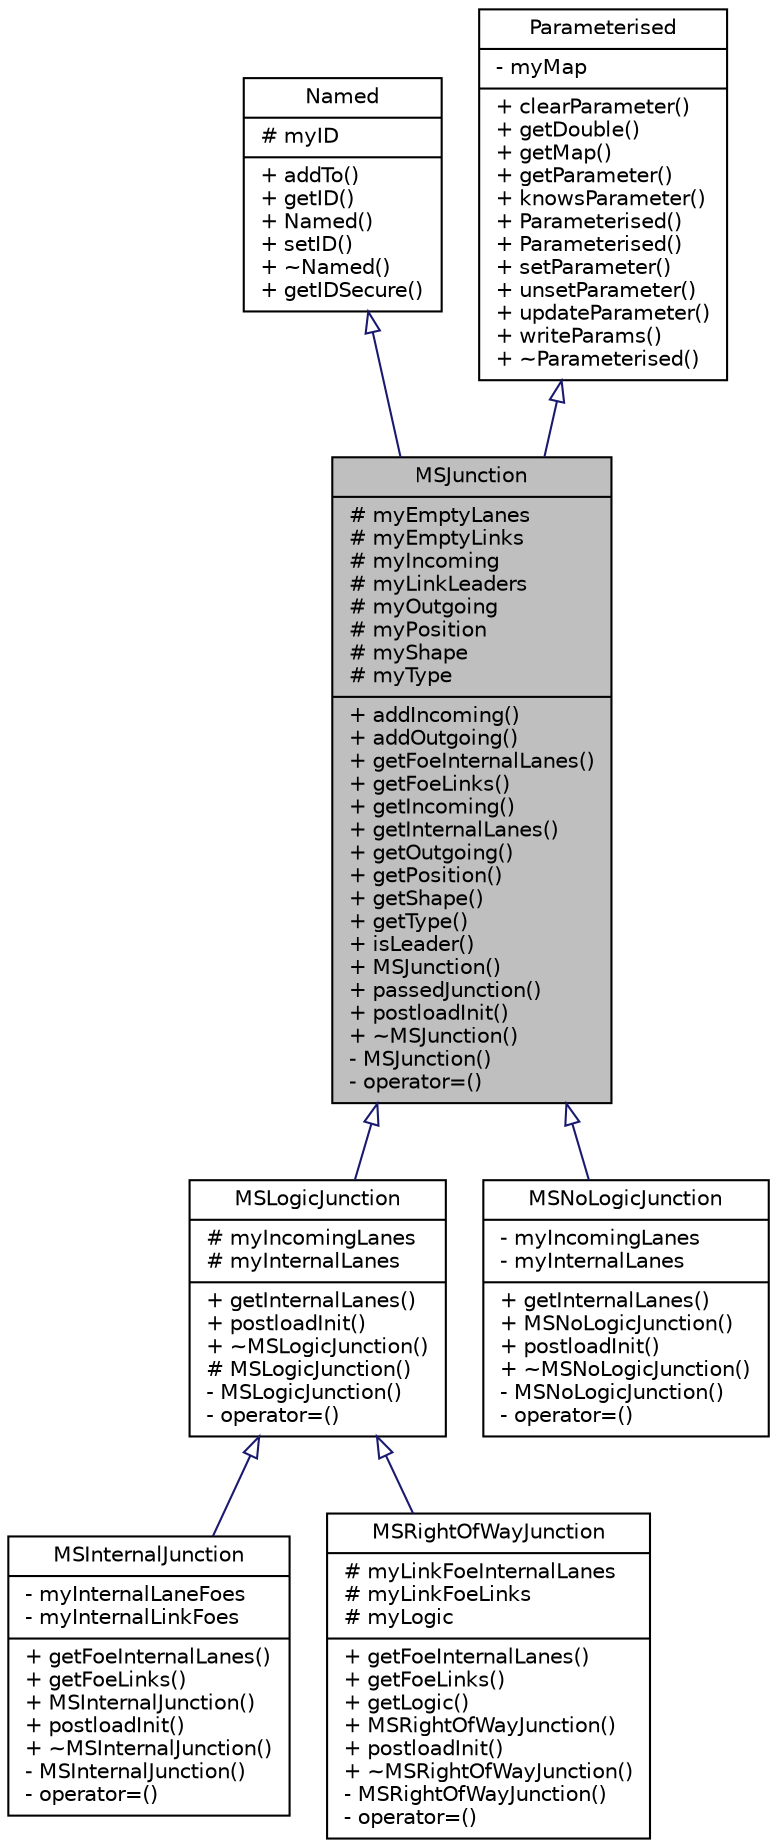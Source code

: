 digraph "MSJunction"
{
  edge [fontname="Helvetica",fontsize="10",labelfontname="Helvetica",labelfontsize="10"];
  node [fontname="Helvetica",fontsize="10",shape=record];
  Node0 [label="{MSJunction\n|# myEmptyLanes\l# myEmptyLinks\l# myIncoming\l# myLinkLeaders\l# myOutgoing\l# myPosition\l# myShape\l# myType\l|+ addIncoming()\l+ addOutgoing()\l+ getFoeInternalLanes()\l+ getFoeLinks()\l+ getIncoming()\l+ getInternalLanes()\l+ getOutgoing()\l+ getPosition()\l+ getShape()\l+ getType()\l+ isLeader()\l+ MSJunction()\l+ passedJunction()\l+ postloadInit()\l+ ~MSJunction()\l- MSJunction()\l- operator=()\l}",height=0.2,width=0.4,color="black", fillcolor="grey75", style="filled", fontcolor="black"];
  Node1 -> Node0 [dir="back",color="midnightblue",fontsize="10",style="solid",arrowtail="onormal",fontname="Helvetica"];
  Node1 [label="{Named\n|# myID\l|+ addTo()\l+ getID()\l+ Named()\l+ setID()\l+ ~Named()\l+ getIDSecure()\l}",height=0.2,width=0.4,color="black", fillcolor="white", style="filled",URL="$d5/dbf/class_named.html",tooltip="Base class for objects which have an id. "];
  Node2 -> Node0 [dir="back",color="midnightblue",fontsize="10",style="solid",arrowtail="onormal",fontname="Helvetica"];
  Node2 [label="{Parameterised\n|- myMap\l|+ clearParameter()\l+ getDouble()\l+ getMap()\l+ getParameter()\l+ knowsParameter()\l+ Parameterised()\l+ Parameterised()\l+ setParameter()\l+ unsetParameter()\l+ updateParameter()\l+ writeParams()\l+ ~Parameterised()\l}",height=0.2,width=0.4,color="black", fillcolor="white", style="filled",URL="$d7/dc7/class_parameterised.html",tooltip="An upper class for objects with additional parameters. "];
  Node0 -> Node3 [dir="back",color="midnightblue",fontsize="10",style="solid",arrowtail="onormal",fontname="Helvetica"];
  Node3 [label="{MSLogicJunction\n|# myIncomingLanes\l# myInternalLanes\l|+ getInternalLanes()\l+ postloadInit()\l+ ~MSLogicJunction()\l# MSLogicJunction()\l- MSLogicJunction()\l- operator=()\l}",height=0.2,width=0.4,color="black", fillcolor="white", style="filled",URL="$dd/df2/class_m_s_logic_junction.html"];
  Node3 -> Node4 [dir="back",color="midnightblue",fontsize="10",style="solid",arrowtail="onormal",fontname="Helvetica"];
  Node4 [label="{MSInternalJunction\n|- myInternalLaneFoes\l- myInternalLinkFoes\l|+ getFoeInternalLanes()\l+ getFoeLinks()\l+ MSInternalJunction()\l+ postloadInit()\l+ ~MSInternalJunction()\l- MSInternalJunction()\l- operator=()\l}",height=0.2,width=0.4,color="black", fillcolor="white", style="filled",URL="$d1/dfb/class_m_s_internal_junction.html"];
  Node3 -> Node5 [dir="back",color="midnightblue",fontsize="10",style="solid",arrowtail="onormal",fontname="Helvetica"];
  Node5 [label="{MSRightOfWayJunction\n|# myLinkFoeInternalLanes\l# myLinkFoeLinks\l# myLogic\l|+ getFoeInternalLanes()\l+ getFoeLinks()\l+ getLogic()\l+ MSRightOfWayJunction()\l+ postloadInit()\l+ ~MSRightOfWayJunction()\l- MSRightOfWayJunction()\l- operator=()\l}",height=0.2,width=0.4,color="black", fillcolor="white", style="filled",URL="$d3/dcd/class_m_s_right_of_way_junction.html",tooltip="A junction with right-of-way - rules. "];
  Node0 -> Node6 [dir="back",color="midnightblue",fontsize="10",style="solid",arrowtail="onormal",fontname="Helvetica"];
  Node6 [label="{MSNoLogicJunction\n|- myIncomingLanes\l- myInternalLanes\l|+ getInternalLanes()\l+ MSNoLogicJunction()\l+ postloadInit()\l+ ~MSNoLogicJunction()\l- MSNoLogicJunction()\l- operator=()\l}",height=0.2,width=0.4,color="black", fillcolor="white", style="filled",URL="$de/dab/class_m_s_no_logic_junction.html"];
}
